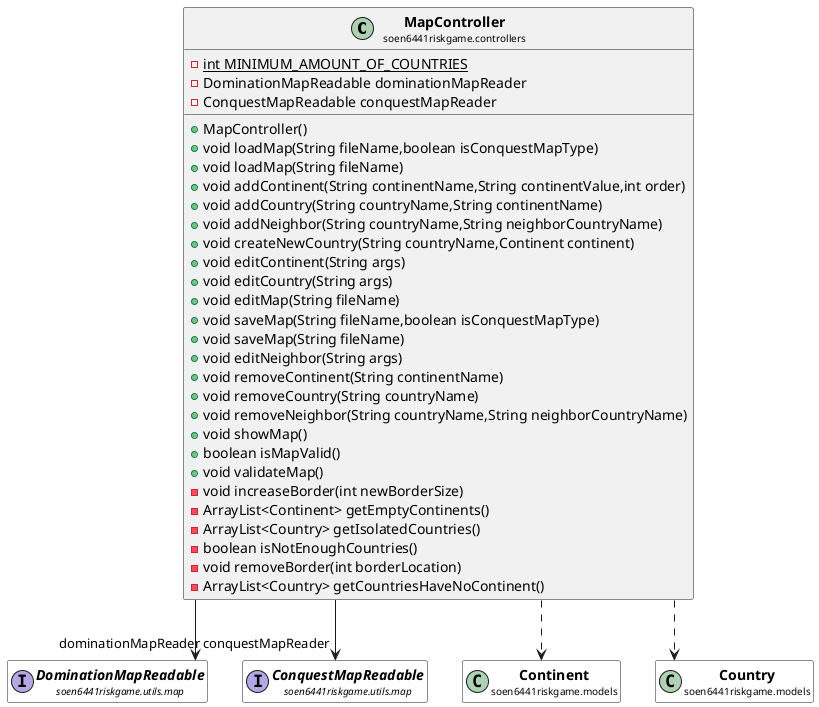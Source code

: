 @startuml

skinparam svgLinkTarget _parent
skinparam linetype ortho
set namespaceSeparator none
class "<b><size:14>MapController</b>\n<size:10>soen6441riskgame.controllers" as soen6441riskgame.controllers.MapController  [[../../soen6441riskgame/controllers/MapController.html{soen6441riskgame.controllers.MapController}]] {
{static} -int MINIMUM_AMOUNT_OF_COUNTRIES
-DominationMapReadable dominationMapReader
-ConquestMapReadable conquestMapReader
+MapController()
+void loadMap(String fileName,boolean isConquestMapType)
+void loadMap(String fileName)
+void addContinent(String continentName,String continentValue,int order)
+void addCountry(String countryName,String continentName)
+void addNeighbor(String countryName,String neighborCountryName)
+void createNewCountry(String countryName,Continent continent)
+void editContinent(String args)
+void editCountry(String args)
+void editMap(String fileName)
+void saveMap(String fileName,boolean isConquestMapType)
+void saveMap(String fileName)
+void editNeighbor(String args)
+void removeContinent(String continentName)
+void removeCountry(String countryName)
+void removeNeighbor(String countryName,String neighborCountryName)
+void showMap()
+boolean isMapValid()
+void validateMap()
-void increaseBorder(int newBorderSize)
-ArrayList<Continent> getEmptyContinents()
-ArrayList<Country> getIsolatedCountries()
-boolean isNotEnoughCountries()
-void removeBorder(int borderLocation)
-ArrayList<Country> getCountriesHaveNoContinent()
}


interface "<b><size:14>DominationMapReadable</b>\n<size:10>soen6441riskgame.utils.map" as soen6441riskgame.utils.map.DominationMapReadable  [[../../soen6441riskgame/utils/map/DominationMapReadable.html{soen6441riskgame.utils.map.DominationMapReadable}]] #white {
}

hide soen6441riskgame.utils.map.DominationMapReadable fields
hide soen6441riskgame.utils.map.DominationMapReadable methods

soen6441riskgame.controllers.MapController -->  "dominationMapReader" soen6441riskgame.utils.map.DominationMapReadable

interface "<b><size:14>ConquestMapReadable</b>\n<size:10>soen6441riskgame.utils.map" as soen6441riskgame.utils.map.ConquestMapReadable  [[../../soen6441riskgame/utils/map/ConquestMapReadable.html{soen6441riskgame.utils.map.ConquestMapReadable}]] #white {
}

hide soen6441riskgame.utils.map.ConquestMapReadable fields
hide soen6441riskgame.utils.map.ConquestMapReadable methods

soen6441riskgame.controllers.MapController -->  "conquestMapReader" soen6441riskgame.utils.map.ConquestMapReadable

class "<b><size:14>Continent</b>\n<size:10>soen6441riskgame.models" as soen6441riskgame.models.Continent  [[../../soen6441riskgame/models/Continent.html{soen6441riskgame.models.Continent}]] #white {
}

hide soen6441riskgame.models.Continent fields
hide soen6441riskgame.models.Continent methods

soen6441riskgame.controllers.MapController ..> soen6441riskgame.models.Continent



class "<b><size:14>Country</b>\n<size:10>soen6441riskgame.models" as soen6441riskgame.models.Country  [[../../soen6441riskgame/models/Country.html{soen6441riskgame.models.Country}]] #white {
}

hide soen6441riskgame.models.Country fields
hide soen6441riskgame.models.Country methods

soen6441riskgame.controllers.MapController ..> soen6441riskgame.models.Country


@enduml
